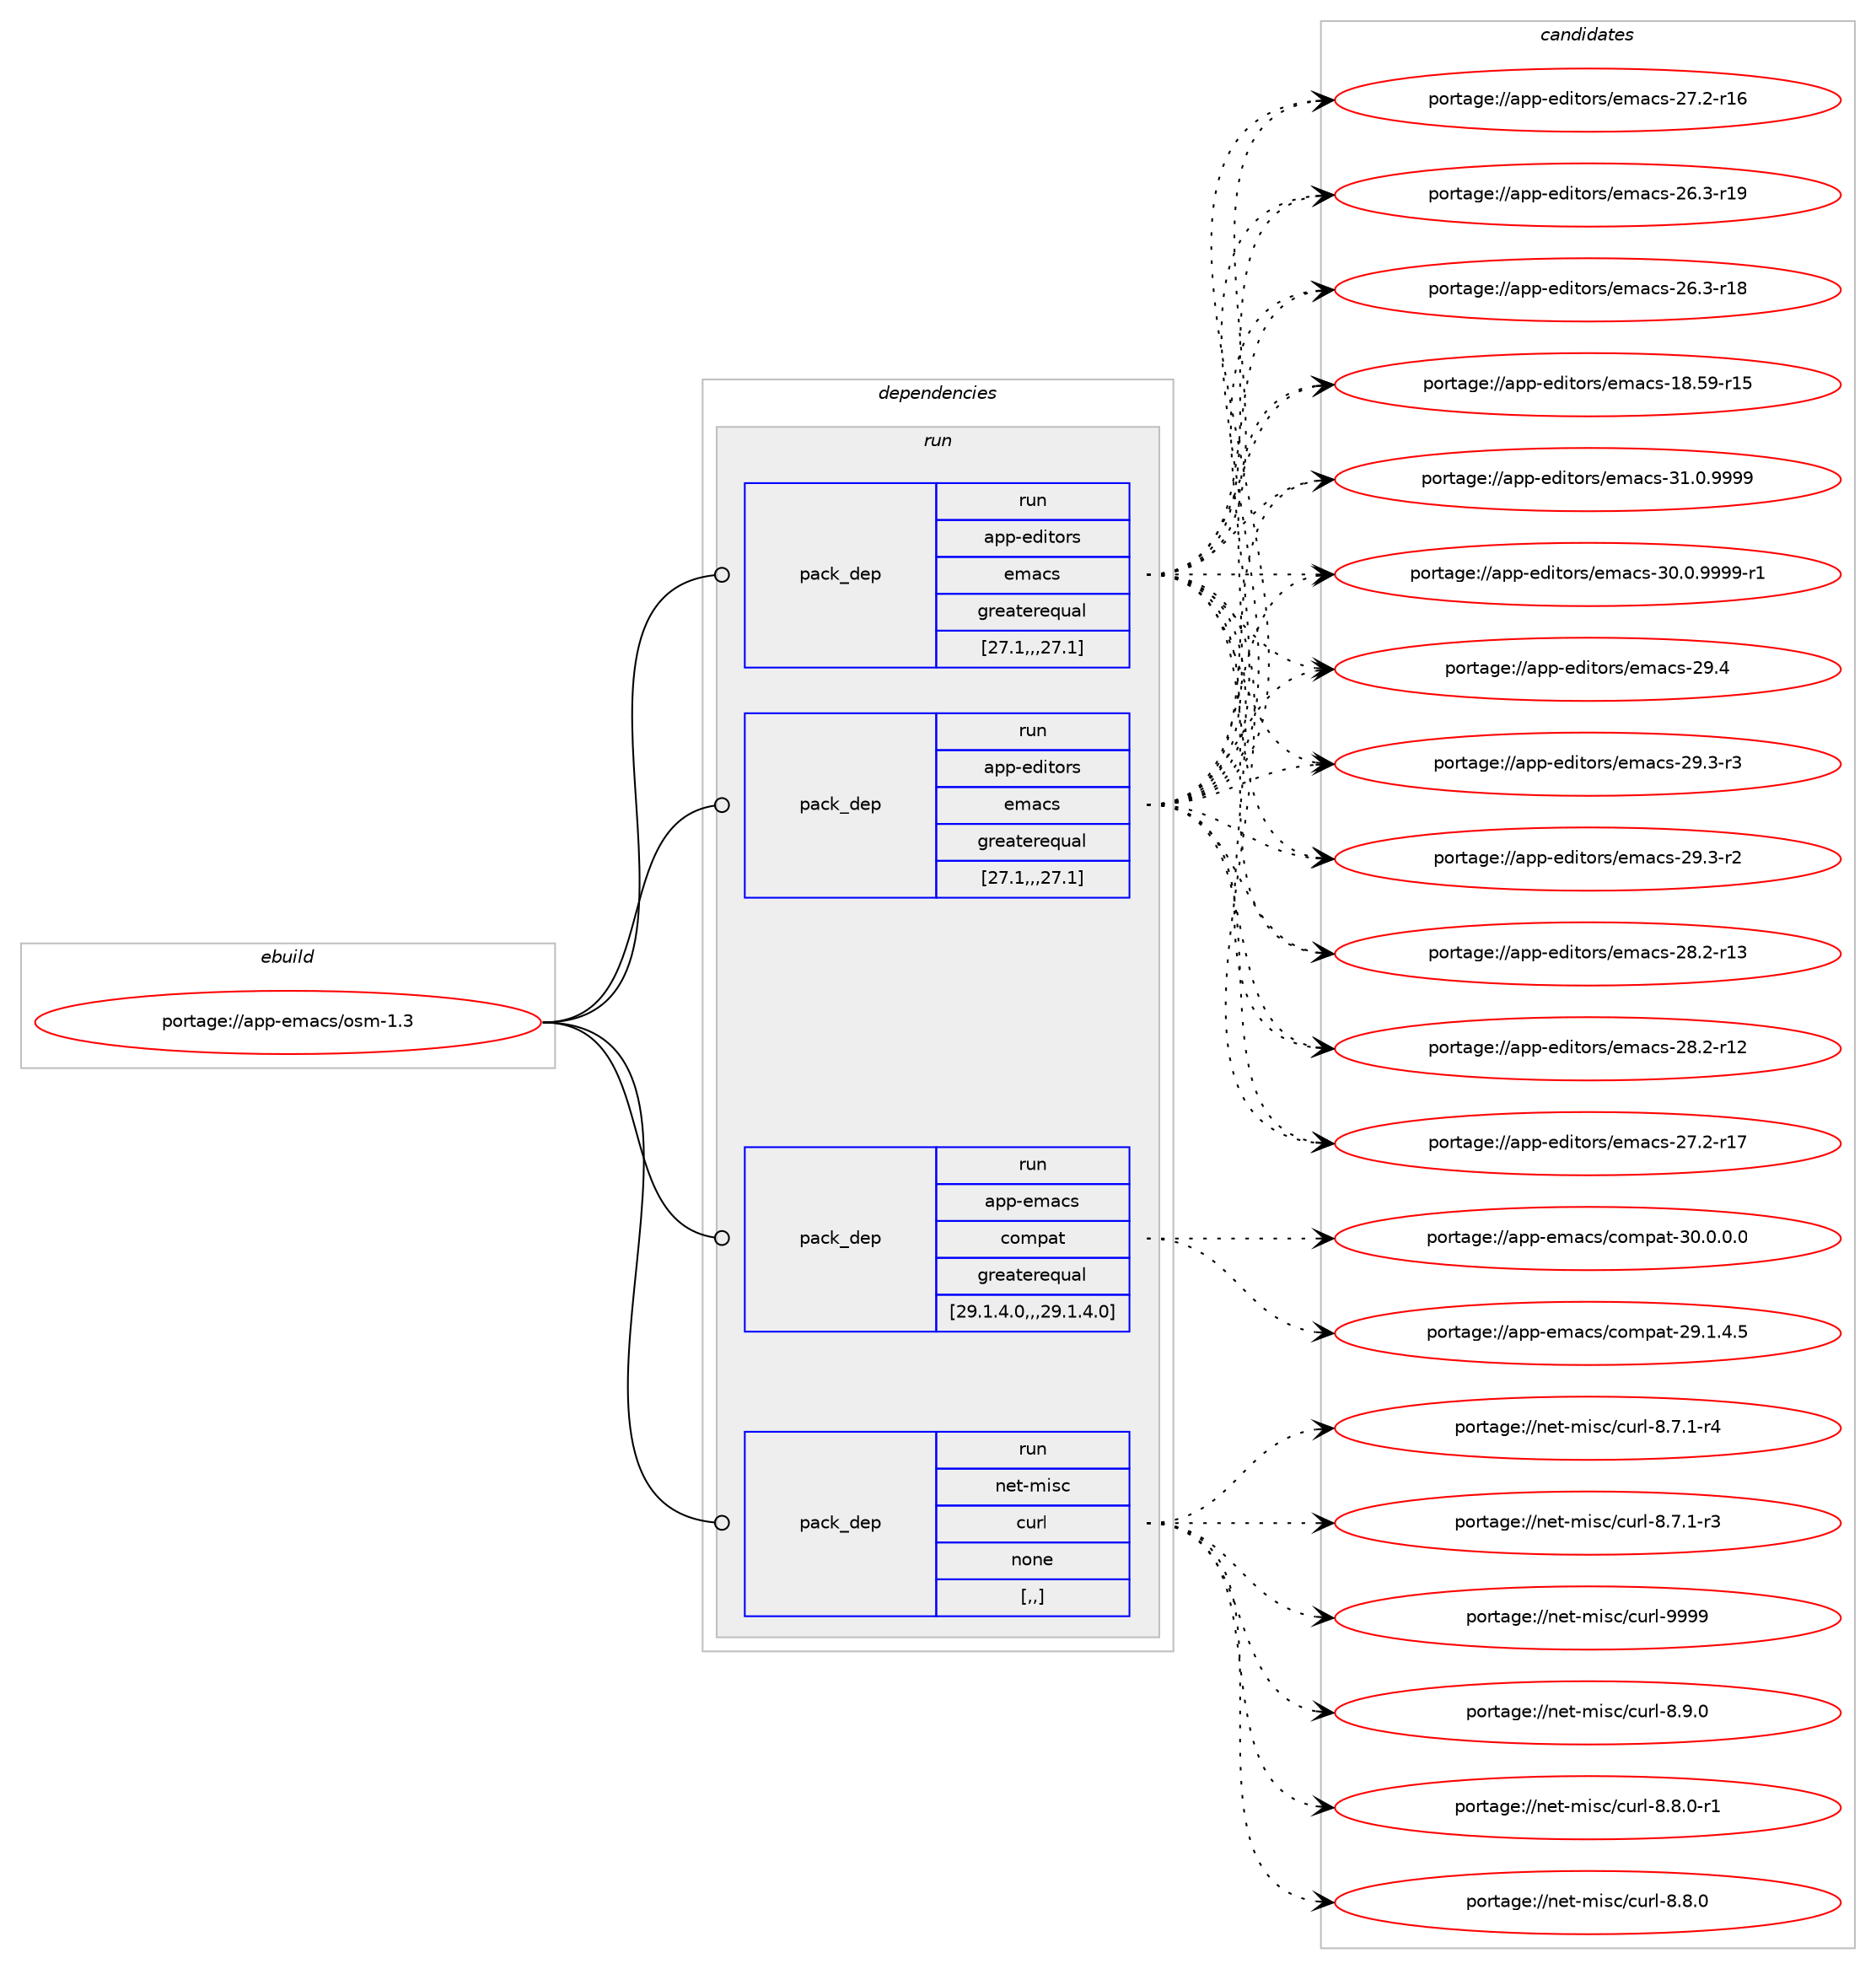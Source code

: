 digraph prolog {

# *************
# Graph options
# *************

newrank=true;
concentrate=true;
compound=true;
graph [rankdir=LR,fontname=Helvetica,fontsize=10,ranksep=1.5];#, ranksep=2.5, nodesep=0.2];
edge  [arrowhead=vee];
node  [fontname=Helvetica,fontsize=10];

# **********
# The ebuild
# **********

subgraph cluster_leftcol {
color=gray;
label=<<i>ebuild</i>>;
id [label="portage://app-emacs/osm-1.3", color=red, width=4, href="../app-emacs/osm-1.3.svg"];
}

# ****************
# The dependencies
# ****************

subgraph cluster_midcol {
color=gray;
label=<<i>dependencies</i>>;
subgraph cluster_compile {
fillcolor="#eeeeee";
style=filled;
label=<<i>compile</i>>;
}
subgraph cluster_compileandrun {
fillcolor="#eeeeee";
style=filled;
label=<<i>compile and run</i>>;
}
subgraph cluster_run {
fillcolor="#eeeeee";
style=filled;
label=<<i>run</i>>;
subgraph pack16777 {
dependency23126 [label=<<TABLE BORDER="0" CELLBORDER="1" CELLSPACING="0" CELLPADDING="4" WIDTH="220"><TR><TD ROWSPAN="6" CELLPADDING="30">pack_dep</TD></TR><TR><TD WIDTH="110">run</TD></TR><TR><TD>app-editors</TD></TR><TR><TD>emacs</TD></TR><TR><TD>greaterequal</TD></TR><TR><TD>[27.1,,,27.1]</TD></TR></TABLE>>, shape=none, color=blue];
}
id:e -> dependency23126:w [weight=20,style="solid",arrowhead="odot"];
subgraph pack16778 {
dependency23127 [label=<<TABLE BORDER="0" CELLBORDER="1" CELLSPACING="0" CELLPADDING="4" WIDTH="220"><TR><TD ROWSPAN="6" CELLPADDING="30">pack_dep</TD></TR><TR><TD WIDTH="110">run</TD></TR><TR><TD>app-editors</TD></TR><TR><TD>emacs</TD></TR><TR><TD>greaterequal</TD></TR><TR><TD>[27.1,,,27.1]</TD></TR></TABLE>>, shape=none, color=blue];
}
id:e -> dependency23127:w [weight=20,style="solid",arrowhead="odot"];
subgraph pack16779 {
dependency23128 [label=<<TABLE BORDER="0" CELLBORDER="1" CELLSPACING="0" CELLPADDING="4" WIDTH="220"><TR><TD ROWSPAN="6" CELLPADDING="30">pack_dep</TD></TR><TR><TD WIDTH="110">run</TD></TR><TR><TD>app-emacs</TD></TR><TR><TD>compat</TD></TR><TR><TD>greaterequal</TD></TR><TR><TD>[29.1.4.0,,,29.1.4.0]</TD></TR></TABLE>>, shape=none, color=blue];
}
id:e -> dependency23128:w [weight=20,style="solid",arrowhead="odot"];
subgraph pack16780 {
dependency23129 [label=<<TABLE BORDER="0" CELLBORDER="1" CELLSPACING="0" CELLPADDING="4" WIDTH="220"><TR><TD ROWSPAN="6" CELLPADDING="30">pack_dep</TD></TR><TR><TD WIDTH="110">run</TD></TR><TR><TD>net-misc</TD></TR><TR><TD>curl</TD></TR><TR><TD>none</TD></TR><TR><TD>[,,]</TD></TR></TABLE>>, shape=none, color=blue];
}
id:e -> dependency23129:w [weight=20,style="solid",arrowhead="odot"];
}
}

# **************
# The candidates
# **************

subgraph cluster_choices {
rank=same;
color=gray;
label=<<i>candidates</i>>;

subgraph choice16777 {
color=black;
nodesep=1;
choice971121124510110010511611111411547101109979911545514946484657575757 [label="portage://app-editors/emacs-31.0.9999", color=red, width=4,href="../app-editors/emacs-31.0.9999.svg"];
choice9711211245101100105116111114115471011099799115455148464846575757574511449 [label="portage://app-editors/emacs-30.0.9999-r1", color=red, width=4,href="../app-editors/emacs-30.0.9999-r1.svg"];
choice97112112451011001051161111141154710110997991154550574652 [label="portage://app-editors/emacs-29.4", color=red, width=4,href="../app-editors/emacs-29.4.svg"];
choice971121124510110010511611111411547101109979911545505746514511451 [label="portage://app-editors/emacs-29.3-r3", color=red, width=4,href="../app-editors/emacs-29.3-r3.svg"];
choice971121124510110010511611111411547101109979911545505746514511450 [label="portage://app-editors/emacs-29.3-r2", color=red, width=4,href="../app-editors/emacs-29.3-r2.svg"];
choice97112112451011001051161111141154710110997991154550564650451144951 [label="portage://app-editors/emacs-28.2-r13", color=red, width=4,href="../app-editors/emacs-28.2-r13.svg"];
choice97112112451011001051161111141154710110997991154550564650451144950 [label="portage://app-editors/emacs-28.2-r12", color=red, width=4,href="../app-editors/emacs-28.2-r12.svg"];
choice97112112451011001051161111141154710110997991154550554650451144955 [label="portage://app-editors/emacs-27.2-r17", color=red, width=4,href="../app-editors/emacs-27.2-r17.svg"];
choice97112112451011001051161111141154710110997991154550554650451144954 [label="portage://app-editors/emacs-27.2-r16", color=red, width=4,href="../app-editors/emacs-27.2-r16.svg"];
choice97112112451011001051161111141154710110997991154550544651451144957 [label="portage://app-editors/emacs-26.3-r19", color=red, width=4,href="../app-editors/emacs-26.3-r19.svg"];
choice97112112451011001051161111141154710110997991154550544651451144956 [label="portage://app-editors/emacs-26.3-r18", color=red, width=4,href="../app-editors/emacs-26.3-r18.svg"];
choice9711211245101100105116111114115471011099799115454956465357451144953 [label="portage://app-editors/emacs-18.59-r15", color=red, width=4,href="../app-editors/emacs-18.59-r15.svg"];
dependency23126:e -> choice971121124510110010511611111411547101109979911545514946484657575757:w [style=dotted,weight="100"];
dependency23126:e -> choice9711211245101100105116111114115471011099799115455148464846575757574511449:w [style=dotted,weight="100"];
dependency23126:e -> choice97112112451011001051161111141154710110997991154550574652:w [style=dotted,weight="100"];
dependency23126:e -> choice971121124510110010511611111411547101109979911545505746514511451:w [style=dotted,weight="100"];
dependency23126:e -> choice971121124510110010511611111411547101109979911545505746514511450:w [style=dotted,weight="100"];
dependency23126:e -> choice97112112451011001051161111141154710110997991154550564650451144951:w [style=dotted,weight="100"];
dependency23126:e -> choice97112112451011001051161111141154710110997991154550564650451144950:w [style=dotted,weight="100"];
dependency23126:e -> choice97112112451011001051161111141154710110997991154550554650451144955:w [style=dotted,weight="100"];
dependency23126:e -> choice97112112451011001051161111141154710110997991154550554650451144954:w [style=dotted,weight="100"];
dependency23126:e -> choice97112112451011001051161111141154710110997991154550544651451144957:w [style=dotted,weight="100"];
dependency23126:e -> choice97112112451011001051161111141154710110997991154550544651451144956:w [style=dotted,weight="100"];
dependency23126:e -> choice9711211245101100105116111114115471011099799115454956465357451144953:w [style=dotted,weight="100"];
}
subgraph choice16778 {
color=black;
nodesep=1;
choice971121124510110010511611111411547101109979911545514946484657575757 [label="portage://app-editors/emacs-31.0.9999", color=red, width=4,href="../app-editors/emacs-31.0.9999.svg"];
choice9711211245101100105116111114115471011099799115455148464846575757574511449 [label="portage://app-editors/emacs-30.0.9999-r1", color=red, width=4,href="../app-editors/emacs-30.0.9999-r1.svg"];
choice97112112451011001051161111141154710110997991154550574652 [label="portage://app-editors/emacs-29.4", color=red, width=4,href="../app-editors/emacs-29.4.svg"];
choice971121124510110010511611111411547101109979911545505746514511451 [label="portage://app-editors/emacs-29.3-r3", color=red, width=4,href="../app-editors/emacs-29.3-r3.svg"];
choice971121124510110010511611111411547101109979911545505746514511450 [label="portage://app-editors/emacs-29.3-r2", color=red, width=4,href="../app-editors/emacs-29.3-r2.svg"];
choice97112112451011001051161111141154710110997991154550564650451144951 [label="portage://app-editors/emacs-28.2-r13", color=red, width=4,href="../app-editors/emacs-28.2-r13.svg"];
choice97112112451011001051161111141154710110997991154550564650451144950 [label="portage://app-editors/emacs-28.2-r12", color=red, width=4,href="../app-editors/emacs-28.2-r12.svg"];
choice97112112451011001051161111141154710110997991154550554650451144955 [label="portage://app-editors/emacs-27.2-r17", color=red, width=4,href="../app-editors/emacs-27.2-r17.svg"];
choice97112112451011001051161111141154710110997991154550554650451144954 [label="portage://app-editors/emacs-27.2-r16", color=red, width=4,href="../app-editors/emacs-27.2-r16.svg"];
choice97112112451011001051161111141154710110997991154550544651451144957 [label="portage://app-editors/emacs-26.3-r19", color=red, width=4,href="../app-editors/emacs-26.3-r19.svg"];
choice97112112451011001051161111141154710110997991154550544651451144956 [label="portage://app-editors/emacs-26.3-r18", color=red, width=4,href="../app-editors/emacs-26.3-r18.svg"];
choice9711211245101100105116111114115471011099799115454956465357451144953 [label="portage://app-editors/emacs-18.59-r15", color=red, width=4,href="../app-editors/emacs-18.59-r15.svg"];
dependency23127:e -> choice971121124510110010511611111411547101109979911545514946484657575757:w [style=dotted,weight="100"];
dependency23127:e -> choice9711211245101100105116111114115471011099799115455148464846575757574511449:w [style=dotted,weight="100"];
dependency23127:e -> choice97112112451011001051161111141154710110997991154550574652:w [style=dotted,weight="100"];
dependency23127:e -> choice971121124510110010511611111411547101109979911545505746514511451:w [style=dotted,weight="100"];
dependency23127:e -> choice971121124510110010511611111411547101109979911545505746514511450:w [style=dotted,weight="100"];
dependency23127:e -> choice97112112451011001051161111141154710110997991154550564650451144951:w [style=dotted,weight="100"];
dependency23127:e -> choice97112112451011001051161111141154710110997991154550564650451144950:w [style=dotted,weight="100"];
dependency23127:e -> choice97112112451011001051161111141154710110997991154550554650451144955:w [style=dotted,weight="100"];
dependency23127:e -> choice97112112451011001051161111141154710110997991154550554650451144954:w [style=dotted,weight="100"];
dependency23127:e -> choice97112112451011001051161111141154710110997991154550544651451144957:w [style=dotted,weight="100"];
dependency23127:e -> choice97112112451011001051161111141154710110997991154550544651451144956:w [style=dotted,weight="100"];
dependency23127:e -> choice9711211245101100105116111114115471011099799115454956465357451144953:w [style=dotted,weight="100"];
}
subgraph choice16779 {
color=black;
nodesep=1;
choice97112112451011099799115479911110911297116455148464846484648 [label="portage://app-emacs/compat-30.0.0.0", color=red, width=4,href="../app-emacs/compat-30.0.0.0.svg"];
choice97112112451011099799115479911110911297116455057464946524653 [label="portage://app-emacs/compat-29.1.4.5", color=red, width=4,href="../app-emacs/compat-29.1.4.5.svg"];
dependency23128:e -> choice97112112451011099799115479911110911297116455148464846484648:w [style=dotted,weight="100"];
dependency23128:e -> choice97112112451011099799115479911110911297116455057464946524653:w [style=dotted,weight="100"];
}
subgraph choice16780 {
color=black;
nodesep=1;
choice110101116451091051159947991171141084557575757 [label="portage://net-misc/curl-9999", color=red, width=4,href="../net-misc/curl-9999.svg"];
choice11010111645109105115994799117114108455646574648 [label="portage://net-misc/curl-8.9.0", color=red, width=4,href="../net-misc/curl-8.9.0.svg"];
choice110101116451091051159947991171141084556465646484511449 [label="portage://net-misc/curl-8.8.0-r1", color=red, width=4,href="../net-misc/curl-8.8.0-r1.svg"];
choice11010111645109105115994799117114108455646564648 [label="portage://net-misc/curl-8.8.0", color=red, width=4,href="../net-misc/curl-8.8.0.svg"];
choice110101116451091051159947991171141084556465546494511452 [label="portage://net-misc/curl-8.7.1-r4", color=red, width=4,href="../net-misc/curl-8.7.1-r4.svg"];
choice110101116451091051159947991171141084556465546494511451 [label="portage://net-misc/curl-8.7.1-r3", color=red, width=4,href="../net-misc/curl-8.7.1-r3.svg"];
dependency23129:e -> choice110101116451091051159947991171141084557575757:w [style=dotted,weight="100"];
dependency23129:e -> choice11010111645109105115994799117114108455646574648:w [style=dotted,weight="100"];
dependency23129:e -> choice110101116451091051159947991171141084556465646484511449:w [style=dotted,weight="100"];
dependency23129:e -> choice11010111645109105115994799117114108455646564648:w [style=dotted,weight="100"];
dependency23129:e -> choice110101116451091051159947991171141084556465546494511452:w [style=dotted,weight="100"];
dependency23129:e -> choice110101116451091051159947991171141084556465546494511451:w [style=dotted,weight="100"];
}
}

}
